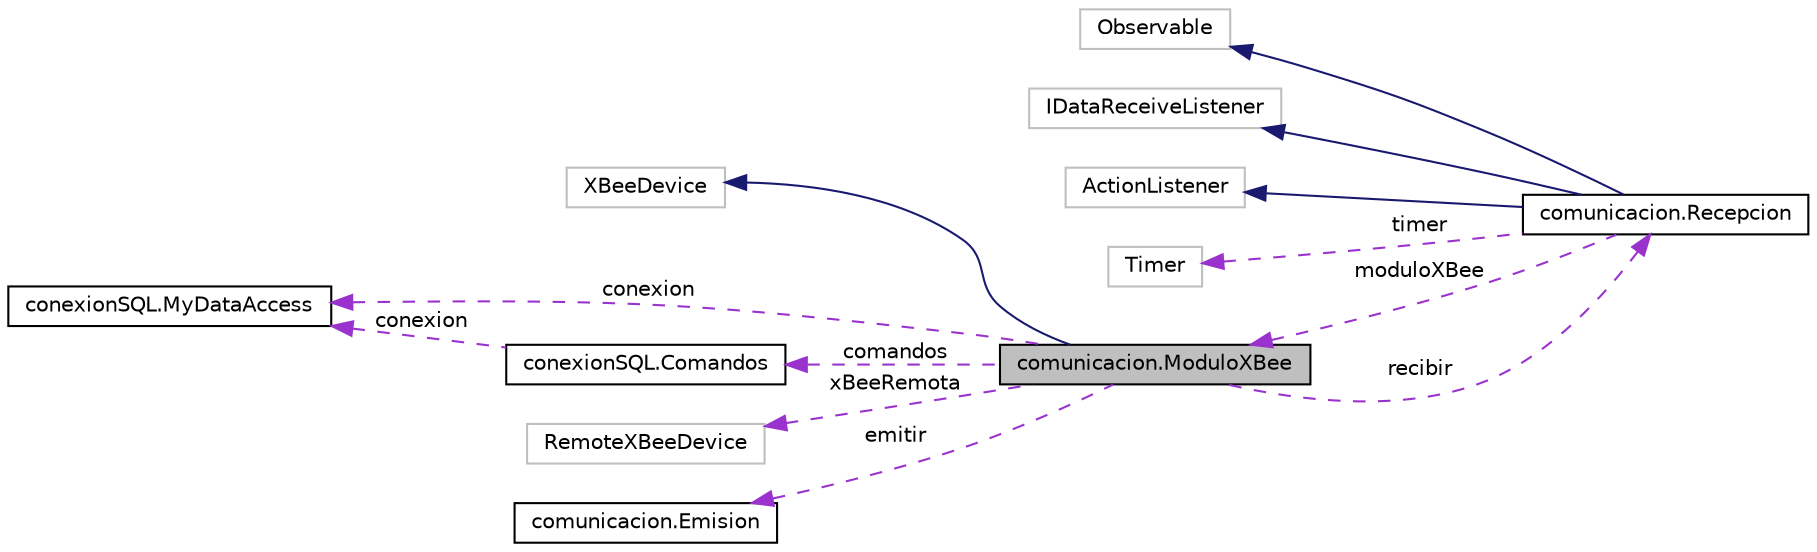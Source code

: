 digraph "comunicacion.ModuloXBee"
{
  edge [fontname="Helvetica",fontsize="10",labelfontname="Helvetica",labelfontsize="10"];
  node [fontname="Helvetica",fontsize="10",shape=record];
  rankdir="LR";
  Node2 [label="comunicacion.ModuloXBee",height=0.2,width=0.4,color="black", fillcolor="grey75", style="filled", fontcolor="black"];
  Node3 -> Node2 [dir="back",color="midnightblue",fontsize="10",style="solid"];
  Node3 [label="XBeeDevice",height=0.2,width=0.4,color="grey75", fillcolor="white", style="filled"];
  Node4 -> Node2 [dir="back",color="darkorchid3",fontsize="10",style="dashed",label=" comandos" ];
  Node4 [label="conexionSQL.Comandos",height=0.2,width=0.4,color="black", fillcolor="white", style="filled",URL="$classconexion_s_q_l_1_1_comandos.html"];
  Node5 -> Node4 [dir="back",color="darkorchid3",fontsize="10",style="dashed",label=" conexion" ];
  Node5 [label="conexionSQL.MyDataAccess",height=0.2,width=0.4,color="black", fillcolor="white", style="filled",URL="$classconexion_s_q_l_1_1_my_data_access.html"];
  Node5 -> Node2 [dir="back",color="darkorchid3",fontsize="10",style="dashed",label=" conexion" ];
  Node6 -> Node2 [dir="back",color="darkorchid3",fontsize="10",style="dashed",label=" xBeeRemota" ];
  Node6 [label="RemoteXBeeDevice",height=0.2,width=0.4,color="grey75", fillcolor="white", style="filled"];
  Node7 -> Node2 [dir="back",color="darkorchid3",fontsize="10",style="dashed",label=" recibir" ];
  Node7 [label="comunicacion.Recepcion",height=0.2,width=0.4,color="black", fillcolor="white", style="filled",URL="$classcomunicacion_1_1_recepcion.html"];
  Node8 -> Node7 [dir="back",color="midnightblue",fontsize="10",style="solid"];
  Node8 [label="Observable",height=0.2,width=0.4,color="grey75", fillcolor="white", style="filled"];
  Node9 -> Node7 [dir="back",color="midnightblue",fontsize="10",style="solid"];
  Node9 [label="IDataReceiveListener",height=0.2,width=0.4,color="grey75", fillcolor="white", style="filled"];
  Node10 -> Node7 [dir="back",color="midnightblue",fontsize="10",style="solid"];
  Node10 [label="ActionListener",height=0.2,width=0.4,color="grey75", fillcolor="white", style="filled"];
  Node11 -> Node7 [dir="back",color="darkorchid3",fontsize="10",style="dashed",label=" timer" ];
  Node11 [label="Timer",height=0.2,width=0.4,color="grey75", fillcolor="white", style="filled"];
  Node2 -> Node7 [dir="back",color="darkorchid3",fontsize="10",style="dashed",label=" moduloXBee" ];
  Node12 -> Node2 [dir="back",color="darkorchid3",fontsize="10",style="dashed",label=" emitir" ];
  Node12 [label="comunicacion.Emision",height=0.2,width=0.4,color="black", fillcolor="white", style="filled",URL="$classcomunicacion_1_1_emision.html"];
}
